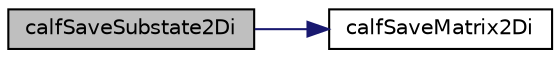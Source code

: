 digraph "calfSaveSubstate2Di"
{
  edge [fontname="Helvetica",fontsize="10",labelfontname="Helvetica",labelfontsize="10"];
  node [fontname="Helvetica",fontsize="10",shape=record];
  rankdir="LR";
  Node1 [label="calfSaveSubstate2Di",height=0.2,width=0.4,color="black", fillcolor="grey75", style="filled" fontcolor="black"];
  Node1 -> Node2 [color="midnightblue",fontsize="10",style="solid",fontname="Helvetica"];
  Node2 [label="calfSaveMatrix2Di",height=0.2,width=0.4,color="black", fillcolor="white", style="filled",URL="$cal2_d_buffer_i_o_8c.html#a1ca13e70952e585e8d342b5ef8ce4dc8",tooltip="Saves an int matrix to file. "];
}
